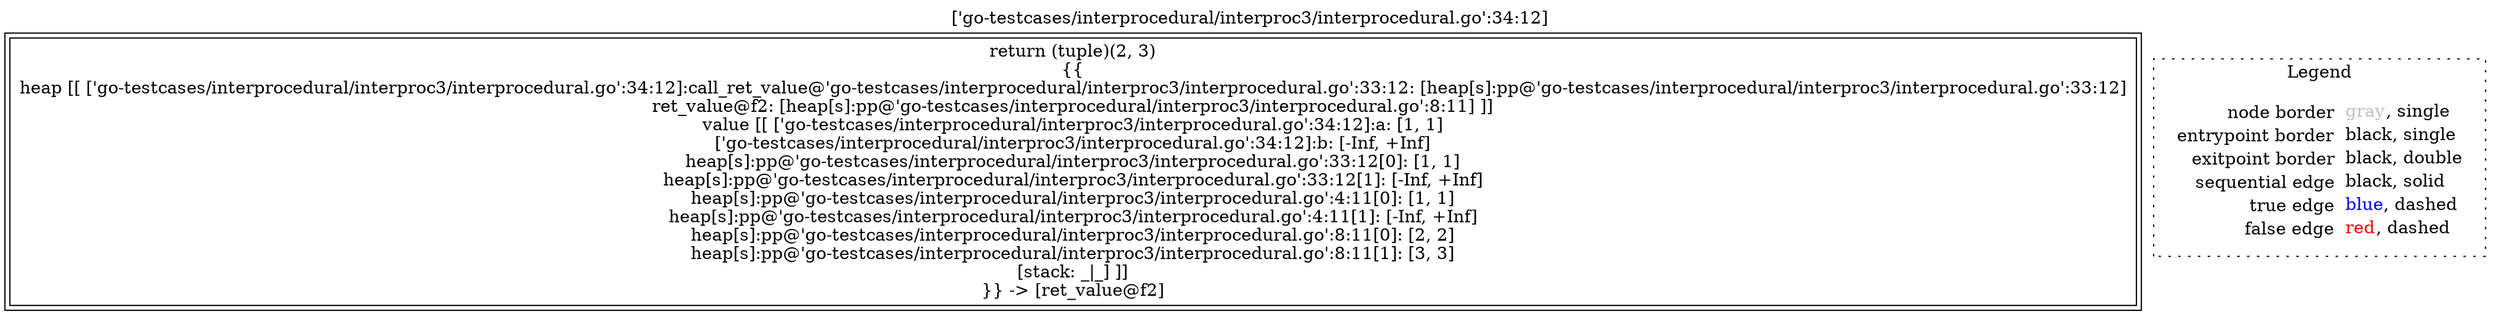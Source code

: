 digraph {
	labelloc="t";
	label="['go-testcases/interprocedural/interproc3/interprocedural.go':34:12]";
	"node0" [shape="rect",color="black",peripheries="2",label=<return (tuple)(2, 3)<BR/>{{<BR/>heap [[ ['go-testcases/interprocedural/interproc3/interprocedural.go':34:12]:call_ret_value@'go-testcases/interprocedural/interproc3/interprocedural.go':33:12: [heap[s]:pp@'go-testcases/interprocedural/interproc3/interprocedural.go':33:12]<BR/>ret_value@f2: [heap[s]:pp@'go-testcases/interprocedural/interproc3/interprocedural.go':8:11] ]]<BR/>value [[ ['go-testcases/interprocedural/interproc3/interprocedural.go':34:12]:a: [1, 1]<BR/>['go-testcases/interprocedural/interproc3/interprocedural.go':34:12]:b: [-Inf, +Inf]<BR/>heap[s]:pp@'go-testcases/interprocedural/interproc3/interprocedural.go':33:12[0]: [1, 1]<BR/>heap[s]:pp@'go-testcases/interprocedural/interproc3/interprocedural.go':33:12[1]: [-Inf, +Inf]<BR/>heap[s]:pp@'go-testcases/interprocedural/interproc3/interprocedural.go':4:11[0]: [1, 1]<BR/>heap[s]:pp@'go-testcases/interprocedural/interproc3/interprocedural.go':4:11[1]: [-Inf, +Inf]<BR/>heap[s]:pp@'go-testcases/interprocedural/interproc3/interprocedural.go':8:11[0]: [2, 2]<BR/>heap[s]:pp@'go-testcases/interprocedural/interproc3/interprocedural.go':8:11[1]: [3, 3]<BR/>[stack: _|_] ]]<BR/>}} -&gt; [ret_value@f2]>];
subgraph cluster_legend {
	label="Legend";
	style=dotted;
	node [shape=plaintext];
	"legend" [label=<<table border="0" cellpadding="2" cellspacing="0" cellborder="0"><tr><td align="right">node border&nbsp;</td><td align="left"><font color="gray">gray</font>, single</td></tr><tr><td align="right">entrypoint border&nbsp;</td><td align="left"><font color="black">black</font>, single</td></tr><tr><td align="right">exitpoint border&nbsp;</td><td align="left"><font color="black">black</font>, double</td></tr><tr><td align="right">sequential edge&nbsp;</td><td align="left"><font color="black">black</font>, solid</td></tr><tr><td align="right">true edge&nbsp;</td><td align="left"><font color="blue">blue</font>, dashed</td></tr><tr><td align="right">false edge&nbsp;</td><td align="left"><font color="red">red</font>, dashed</td></tr></table>>];
}

}
